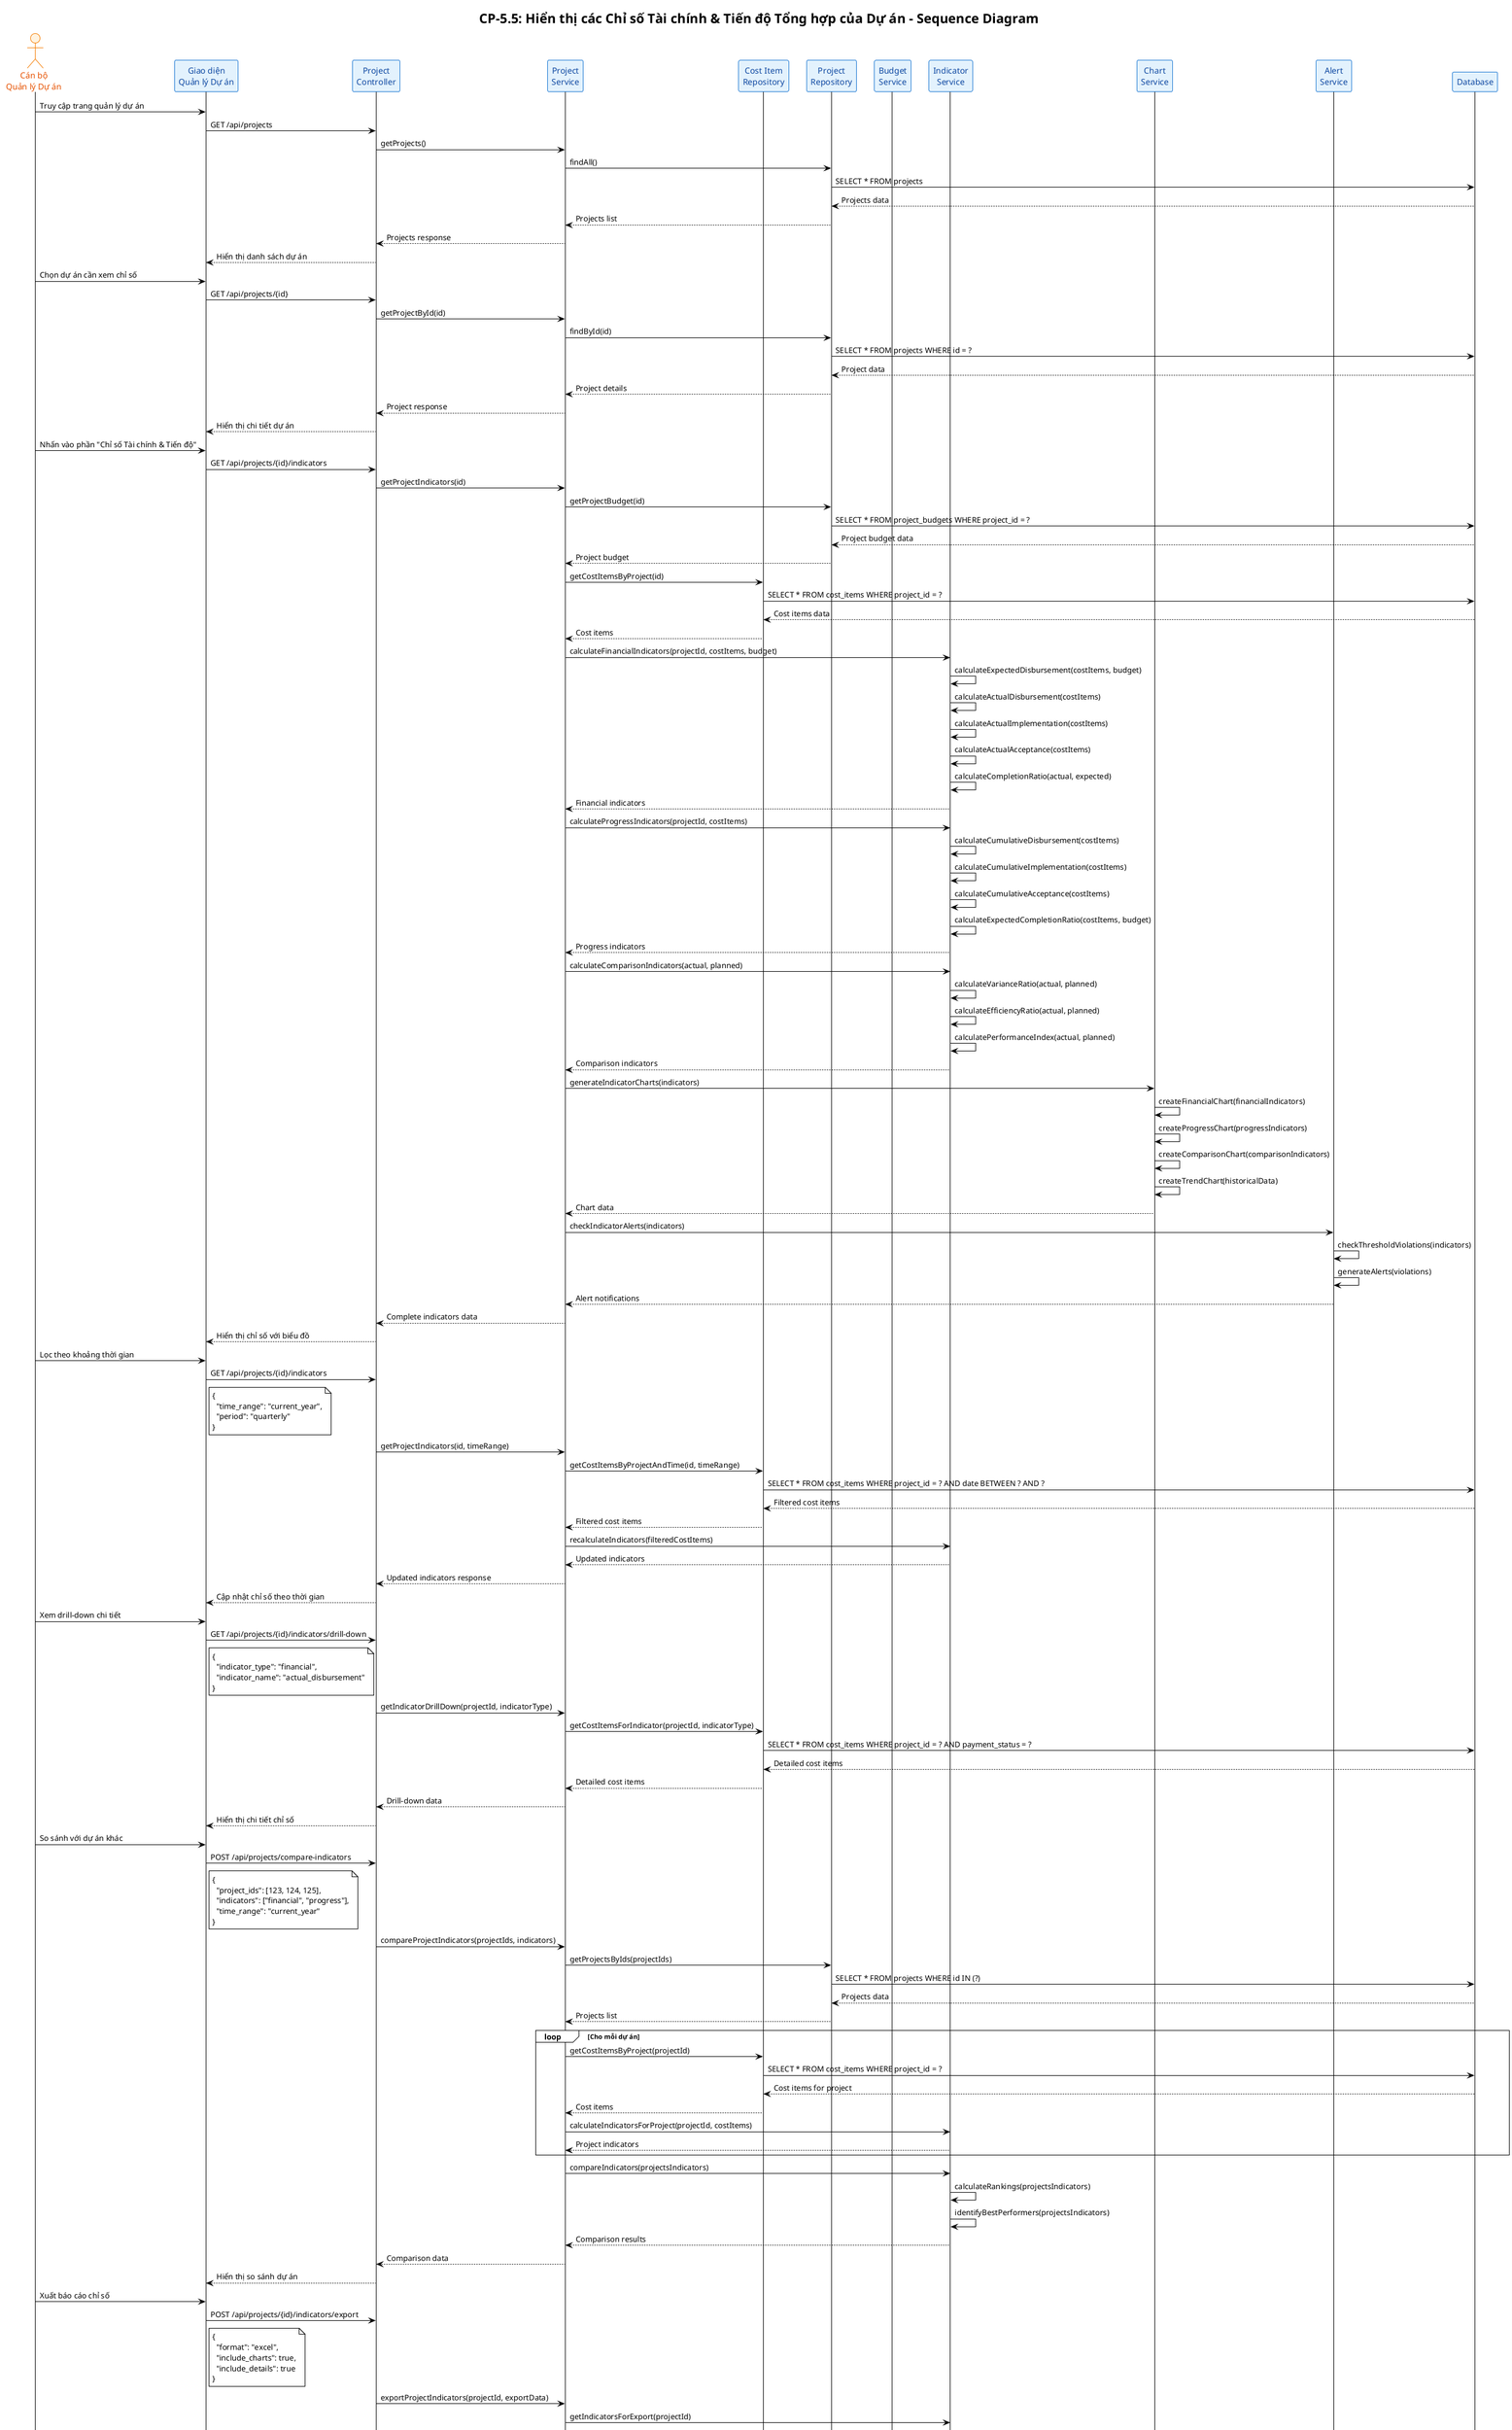 @startuml CP-5.5 Sequence Diagram
!theme plain
skinparam backgroundColor #FFFFFF
skinparam participant {
  BackgroundColor #E3F2FD
  BorderColor #1976D2
  FontColor #0D47A1
}
skinparam actor {
  BackgroundColor #FFF3E0
  BorderColor #F57C00
  FontColor #E65100
}
skinparam database {
  BackgroundColor #F3E5F5
  BorderColor #7B1FA2
  FontColor #4A148C
}

title CP-5.5: Hiển thị các Chỉ số Tài chính & Tiến độ Tổng hợp của Dự án - Sequence Diagram

actor "Cán bộ\nQuản lý Dự án" as User
participant "Giao diện\nQuản lý Dự án" as UI
participant "Project\nController" as Controller
participant "Project\nService" as Service
participant "Cost Item\nRepository" as CostRepo
participant "Project\nRepository" as ProjectRepo
participant "Budget\nService" as BudgetService
participant "Indicator\nService" as IndicatorService
participant "Chart\nService" as ChartService
participant "Alert\nService" as AlertService
participant "Database" as DB

User -> UI: Truy cập trang quản lý dự án
UI -> Controller: GET /api/projects
Controller -> Service: getProjects()
Service -> ProjectRepo: findAll()
ProjectRepo -> DB: SELECT * FROM projects
DB --> ProjectRepo: Projects data
ProjectRepo --> Service: Projects list
Service --> Controller: Projects response
Controller --> UI: Hiển thị danh sách dự án

User -> UI: Chọn dự án cần xem chỉ số
UI -> Controller: GET /api/projects/{id}
Controller -> Service: getProjectById(id)
Service -> ProjectRepo: findById(id)
ProjectRepo -> DB: SELECT * FROM projects WHERE id = ?
DB --> ProjectRepo: Project data
ProjectRepo --> Service: Project details
Service --> Controller: Project response
Controller --> UI: Hiển thị chi tiết dự án

User -> UI: Nhấn vào phần "Chỉ số Tài chính & Tiến độ"
UI -> Controller: GET /api/projects/{id}/indicators
Controller -> Service: getProjectIndicators(id)
Service -> ProjectRepo: getProjectBudget(id)
ProjectRepo -> DB: SELECT * FROM project_budgets WHERE project_id = ?
DB --> ProjectRepo: Project budget data
ProjectRepo --> Service: Project budget

Service -> CostRepo: getCostItemsByProject(id)
CostRepo -> DB: SELECT * FROM cost_items WHERE project_id = ?
DB --> CostRepo: Cost items data
CostRepo --> Service: Cost items

Service -> IndicatorService: calculateFinancialIndicators(projectId, costItems, budget)
IndicatorService -> IndicatorService: calculateExpectedDisbursement(costItems, budget)
IndicatorService -> IndicatorService: calculateActualDisbursement(costItems)
IndicatorService -> IndicatorService: calculateActualImplementation(costItems)
IndicatorService -> IndicatorService: calculateActualAcceptance(costItems)
IndicatorService -> IndicatorService: calculateCompletionRatio(actual, expected)
IndicatorService --> Service: Financial indicators

Service -> IndicatorService: calculateProgressIndicators(projectId, costItems)
IndicatorService -> IndicatorService: calculateCumulativeDisbursement(costItems)
IndicatorService -> IndicatorService: calculateCumulativeImplementation(costItems)
IndicatorService -> IndicatorService: calculateCumulativeAcceptance(costItems)
IndicatorService -> IndicatorService: calculateExpectedCompletionRatio(costItems, budget)
IndicatorService --> Service: Progress indicators

Service -> IndicatorService: calculateComparisonIndicators(actual, planned)
IndicatorService -> IndicatorService: calculateVarianceRatio(actual, planned)
IndicatorService -> IndicatorService: calculateEfficiencyRatio(actual, planned)
IndicatorService -> IndicatorService: calculatePerformanceIndex(actual, planned)
IndicatorService --> Service: Comparison indicators

Service -> ChartService: generateIndicatorCharts(indicators)
ChartService -> ChartService: createFinancialChart(financialIndicators)
ChartService -> ChartService: createProgressChart(progressIndicators)
ChartService -> ChartService: createComparisonChart(comparisonIndicators)
ChartService -> ChartService: createTrendChart(historicalData)
ChartService --> Service: Chart data

Service -> AlertService: checkIndicatorAlerts(indicators)
AlertService -> AlertService: checkThresholdViolations(indicators)
AlertService -> AlertService: generateAlerts(violations)
AlertService --> Service: Alert notifications

Service --> Controller: Complete indicators data
Controller --> UI: Hiển thị chỉ số với biểu đồ

User -> UI: Lọc theo khoảng thời gian
UI -> Controller: GET /api/projects/{id}/indicators
note right of UI
{
  "time_range": "current_year",
  "period": "quarterly"
}
end note

Controller -> Service: getProjectIndicators(id, timeRange)
Service -> CostRepo: getCostItemsByProjectAndTime(id, timeRange)
CostRepo -> DB: SELECT * FROM cost_items WHERE project_id = ? AND date BETWEEN ? AND ?
DB --> CostRepo: Filtered cost items
CostRepo --> Service: Filtered cost items
Service -> IndicatorService: recalculateIndicators(filteredCostItems)
IndicatorService --> Service: Updated indicators
Service --> Controller: Updated indicators response
Controller --> UI: Cập nhật chỉ số theo thời gian

User -> UI: Xem drill-down chi tiết
UI -> Controller: GET /api/projects/{id}/indicators/drill-down
note right of UI
{
  "indicator_type": "financial",
  "indicator_name": "actual_disbursement"
}
end note

Controller -> Service: getIndicatorDrillDown(projectId, indicatorType)
Service -> CostRepo: getCostItemsForIndicator(projectId, indicatorType)
CostRepo -> DB: SELECT * FROM cost_items WHERE project_id = ? AND payment_status = ?
DB --> CostRepo: Detailed cost items
CostRepo --> Service: Detailed cost items
Service --> Controller: Drill-down data
Controller --> UI: Hiển thị chi tiết chỉ số

User -> UI: So sánh với dự án khác
UI -> Controller: POST /api/projects/compare-indicators
note right of UI
{
  "project_ids": [123, 124, 125],
  "indicators": ["financial", "progress"],
  "time_range": "current_year"
}
end note

Controller -> Service: compareProjectIndicators(projectIds, indicators)
Service -> ProjectRepo: getProjectsByIds(projectIds)
ProjectRepo -> DB: SELECT * FROM projects WHERE id IN (?)
DB --> ProjectRepo: Projects data
ProjectRepo --> Service: Projects list

loop Cho mỗi dự án
  Service -> CostRepo: getCostItemsByProject(projectId)
  CostRepo -> DB: SELECT * FROM cost_items WHERE project_id = ?
  DB --> CostRepo: Cost items for project
  CostRepo --> Service: Cost items
  Service -> IndicatorService: calculateIndicatorsForProject(projectId, costItems)
  IndicatorService --> Service: Project indicators
end

Service -> IndicatorService: compareIndicators(projectsIndicators)
IndicatorService -> IndicatorService: calculateRankings(projectsIndicators)
IndicatorService -> IndicatorService: identifyBestPerformers(projectsIndicators)
IndicatorService --> Service: Comparison results

Service --> Controller: Comparison data
Controller --> UI: Hiển thị so sánh dự án

User -> UI: Xuất báo cáo chỉ số
UI -> Controller: POST /api/projects/{id}/indicators/export
note right of UI
{
  "format": "excel",
  "include_charts": true,
  "include_details": true
}
end note

Controller -> Service: exportProjectIndicators(projectId, exportData)
Service -> IndicatorService: getIndicatorsForExport(projectId)
IndicatorService --> Service: Indicators data
Service -> ChartService: generateChartsForExport(indicators)
ChartService --> Service: Chart data
Service -> Service: generateIndicatorReport(indicators, charts)
Service --> Controller: Report file
Controller --> UI: Tải xuống báo cáo chỉ số

User -> UI: Thiết lập cảnh báo chỉ số
UI -> Controller: POST /api/projects/{id}/indicators/alerts
note right of UI
{
  "indicator_name": "completion_ratio",
  "threshold": 80,
  "alert_type": "below_threshold",
  "recipients": ["manager@company.com"]
}
end note

Controller -> AlertService: setupIndicatorAlert(projectId, alertConfig)
AlertService -> DB: INSERT INTO indicator_alerts (...)
DB --> AlertService: Alert configured
AlertService --> Controller: Alert setup successful
Controller --> UI: Thông báo thiết lập cảnh báo thành công

@enduml
